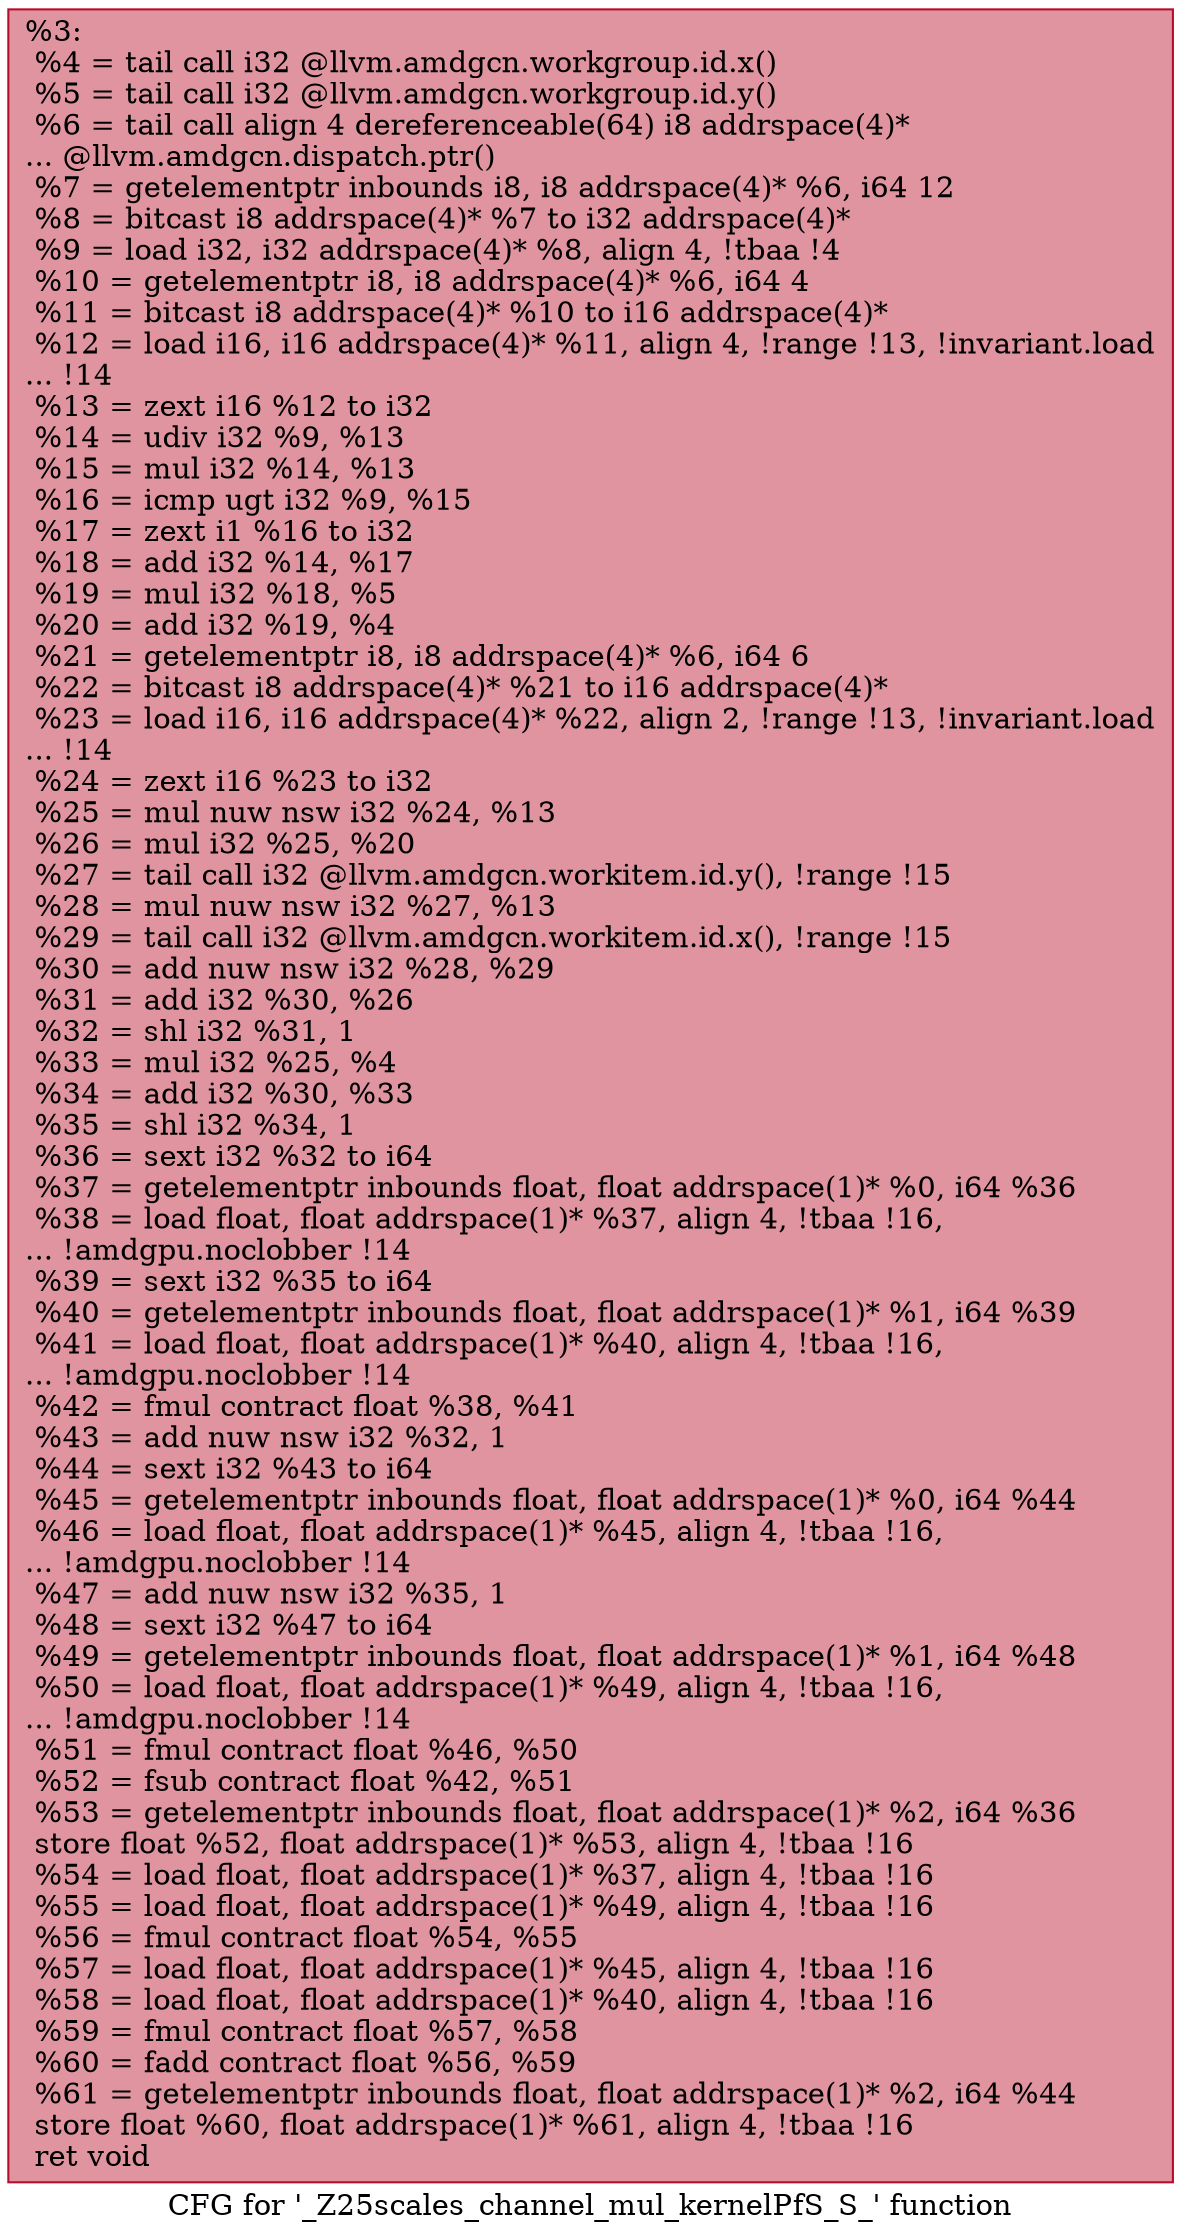 digraph "CFG for '_Z25scales_channel_mul_kernelPfS_S_' function" {
	label="CFG for '_Z25scales_channel_mul_kernelPfS_S_' function";

	Node0x4d57a80 [shape=record,color="#b70d28ff", style=filled, fillcolor="#b70d2870",label="{%3:\l  %4 = tail call i32 @llvm.amdgcn.workgroup.id.x()\l  %5 = tail call i32 @llvm.amdgcn.workgroup.id.y()\l  %6 = tail call align 4 dereferenceable(64) i8 addrspace(4)*\l... @llvm.amdgcn.dispatch.ptr()\l  %7 = getelementptr inbounds i8, i8 addrspace(4)* %6, i64 12\l  %8 = bitcast i8 addrspace(4)* %7 to i32 addrspace(4)*\l  %9 = load i32, i32 addrspace(4)* %8, align 4, !tbaa !4\l  %10 = getelementptr i8, i8 addrspace(4)* %6, i64 4\l  %11 = bitcast i8 addrspace(4)* %10 to i16 addrspace(4)*\l  %12 = load i16, i16 addrspace(4)* %11, align 4, !range !13, !invariant.load\l... !14\l  %13 = zext i16 %12 to i32\l  %14 = udiv i32 %9, %13\l  %15 = mul i32 %14, %13\l  %16 = icmp ugt i32 %9, %15\l  %17 = zext i1 %16 to i32\l  %18 = add i32 %14, %17\l  %19 = mul i32 %18, %5\l  %20 = add i32 %19, %4\l  %21 = getelementptr i8, i8 addrspace(4)* %6, i64 6\l  %22 = bitcast i8 addrspace(4)* %21 to i16 addrspace(4)*\l  %23 = load i16, i16 addrspace(4)* %22, align 2, !range !13, !invariant.load\l... !14\l  %24 = zext i16 %23 to i32\l  %25 = mul nuw nsw i32 %24, %13\l  %26 = mul i32 %25, %20\l  %27 = tail call i32 @llvm.amdgcn.workitem.id.y(), !range !15\l  %28 = mul nuw nsw i32 %27, %13\l  %29 = tail call i32 @llvm.amdgcn.workitem.id.x(), !range !15\l  %30 = add nuw nsw i32 %28, %29\l  %31 = add i32 %30, %26\l  %32 = shl i32 %31, 1\l  %33 = mul i32 %25, %4\l  %34 = add i32 %30, %33\l  %35 = shl i32 %34, 1\l  %36 = sext i32 %32 to i64\l  %37 = getelementptr inbounds float, float addrspace(1)* %0, i64 %36\l  %38 = load float, float addrspace(1)* %37, align 4, !tbaa !16,\l... !amdgpu.noclobber !14\l  %39 = sext i32 %35 to i64\l  %40 = getelementptr inbounds float, float addrspace(1)* %1, i64 %39\l  %41 = load float, float addrspace(1)* %40, align 4, !tbaa !16,\l... !amdgpu.noclobber !14\l  %42 = fmul contract float %38, %41\l  %43 = add nuw nsw i32 %32, 1\l  %44 = sext i32 %43 to i64\l  %45 = getelementptr inbounds float, float addrspace(1)* %0, i64 %44\l  %46 = load float, float addrspace(1)* %45, align 4, !tbaa !16,\l... !amdgpu.noclobber !14\l  %47 = add nuw nsw i32 %35, 1\l  %48 = sext i32 %47 to i64\l  %49 = getelementptr inbounds float, float addrspace(1)* %1, i64 %48\l  %50 = load float, float addrspace(1)* %49, align 4, !tbaa !16,\l... !amdgpu.noclobber !14\l  %51 = fmul contract float %46, %50\l  %52 = fsub contract float %42, %51\l  %53 = getelementptr inbounds float, float addrspace(1)* %2, i64 %36\l  store float %52, float addrspace(1)* %53, align 4, !tbaa !16\l  %54 = load float, float addrspace(1)* %37, align 4, !tbaa !16\l  %55 = load float, float addrspace(1)* %49, align 4, !tbaa !16\l  %56 = fmul contract float %54, %55\l  %57 = load float, float addrspace(1)* %45, align 4, !tbaa !16\l  %58 = load float, float addrspace(1)* %40, align 4, !tbaa !16\l  %59 = fmul contract float %57, %58\l  %60 = fadd contract float %56, %59\l  %61 = getelementptr inbounds float, float addrspace(1)* %2, i64 %44\l  store float %60, float addrspace(1)* %61, align 4, !tbaa !16\l  ret void\l}"];
}
